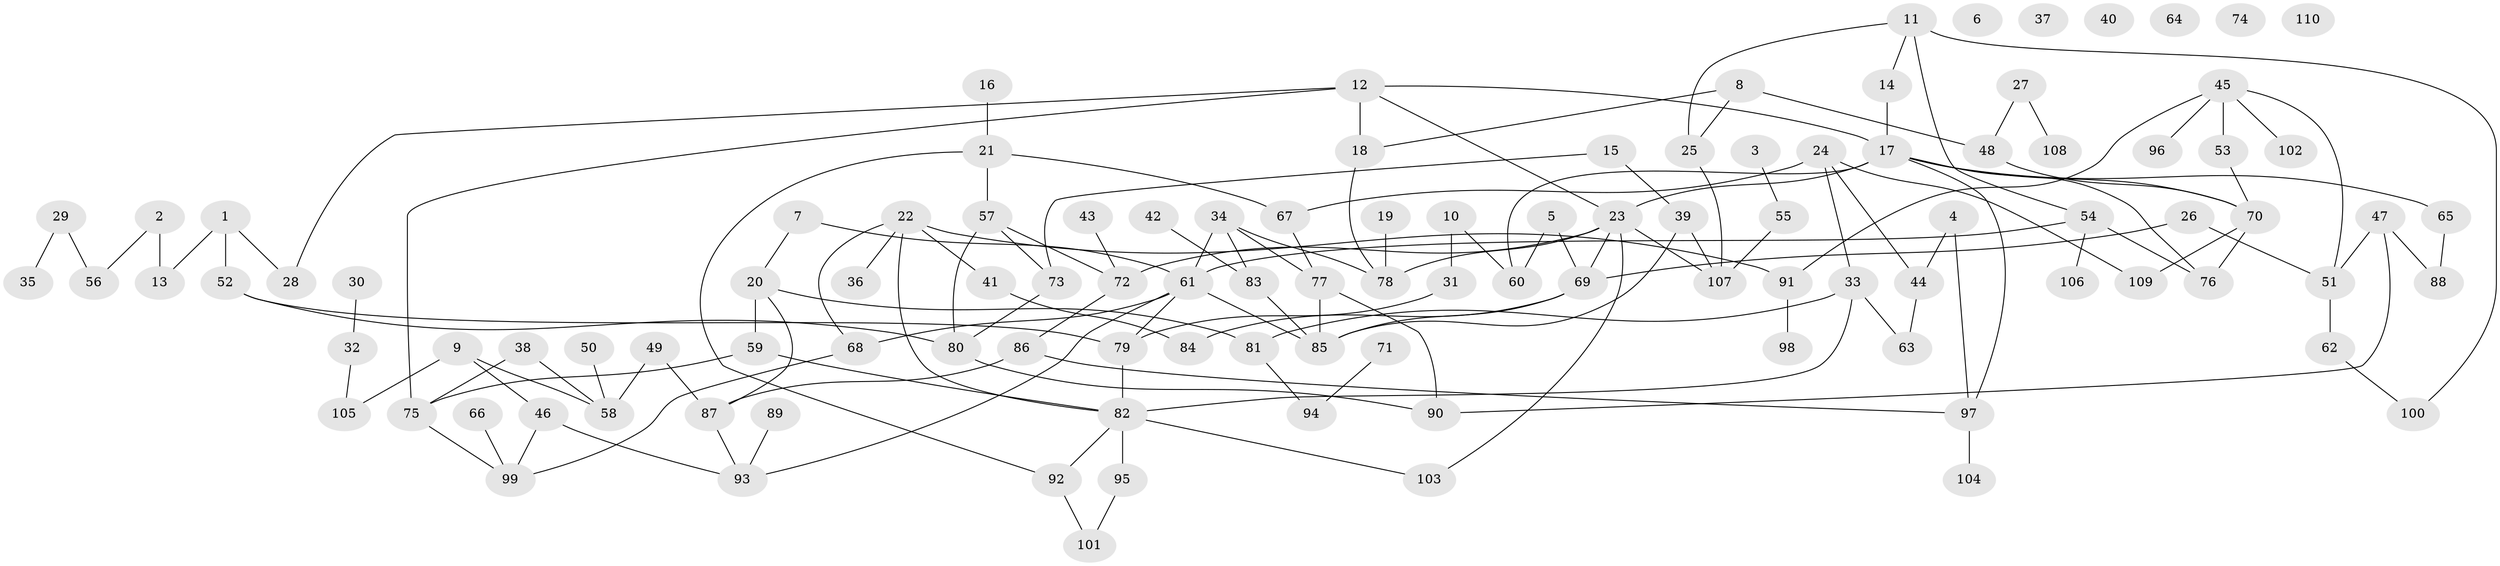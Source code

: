 // Generated by graph-tools (version 1.1) at 2025/00/03/09/25 03:00:53]
// undirected, 110 vertices, 147 edges
graph export_dot {
graph [start="1"]
  node [color=gray90,style=filled];
  1;
  2;
  3;
  4;
  5;
  6;
  7;
  8;
  9;
  10;
  11;
  12;
  13;
  14;
  15;
  16;
  17;
  18;
  19;
  20;
  21;
  22;
  23;
  24;
  25;
  26;
  27;
  28;
  29;
  30;
  31;
  32;
  33;
  34;
  35;
  36;
  37;
  38;
  39;
  40;
  41;
  42;
  43;
  44;
  45;
  46;
  47;
  48;
  49;
  50;
  51;
  52;
  53;
  54;
  55;
  56;
  57;
  58;
  59;
  60;
  61;
  62;
  63;
  64;
  65;
  66;
  67;
  68;
  69;
  70;
  71;
  72;
  73;
  74;
  75;
  76;
  77;
  78;
  79;
  80;
  81;
  82;
  83;
  84;
  85;
  86;
  87;
  88;
  89;
  90;
  91;
  92;
  93;
  94;
  95;
  96;
  97;
  98;
  99;
  100;
  101;
  102;
  103;
  104;
  105;
  106;
  107;
  108;
  109;
  110;
  1 -- 13;
  1 -- 28;
  1 -- 52;
  2 -- 13;
  2 -- 56;
  3 -- 55;
  4 -- 44;
  4 -- 97;
  5 -- 60;
  5 -- 69;
  7 -- 20;
  7 -- 61;
  8 -- 18;
  8 -- 25;
  8 -- 48;
  9 -- 46;
  9 -- 58;
  9 -- 105;
  10 -- 31;
  10 -- 60;
  11 -- 14;
  11 -- 25;
  11 -- 54;
  11 -- 100;
  12 -- 17;
  12 -- 18;
  12 -- 23;
  12 -- 28;
  12 -- 75;
  14 -- 17;
  15 -- 39;
  15 -- 73;
  16 -- 21;
  17 -- 23;
  17 -- 60;
  17 -- 65;
  17 -- 70;
  17 -- 76;
  17 -- 97;
  18 -- 78;
  19 -- 78;
  20 -- 59;
  20 -- 81;
  20 -- 87;
  21 -- 57;
  21 -- 67;
  21 -- 92;
  22 -- 36;
  22 -- 41;
  22 -- 68;
  22 -- 82;
  22 -- 91;
  23 -- 69;
  23 -- 72;
  23 -- 78;
  23 -- 103;
  23 -- 107;
  24 -- 33;
  24 -- 44;
  24 -- 67;
  24 -- 109;
  25 -- 107;
  26 -- 51;
  26 -- 69;
  27 -- 48;
  27 -- 108;
  29 -- 35;
  29 -- 56;
  30 -- 32;
  31 -- 79;
  32 -- 105;
  33 -- 63;
  33 -- 81;
  33 -- 82;
  34 -- 61;
  34 -- 77;
  34 -- 78;
  34 -- 83;
  38 -- 58;
  38 -- 75;
  39 -- 85;
  39 -- 107;
  41 -- 84;
  42 -- 83;
  43 -- 72;
  44 -- 63;
  45 -- 51;
  45 -- 53;
  45 -- 91;
  45 -- 96;
  45 -- 102;
  46 -- 93;
  46 -- 99;
  47 -- 51;
  47 -- 88;
  47 -- 90;
  48 -- 70;
  49 -- 58;
  49 -- 87;
  50 -- 58;
  51 -- 62;
  52 -- 79;
  52 -- 80;
  53 -- 70;
  54 -- 61;
  54 -- 76;
  54 -- 106;
  55 -- 107;
  57 -- 72;
  57 -- 73;
  57 -- 80;
  59 -- 75;
  59 -- 82;
  61 -- 68;
  61 -- 79;
  61 -- 85;
  61 -- 93;
  62 -- 100;
  65 -- 88;
  66 -- 99;
  67 -- 77;
  68 -- 99;
  69 -- 84;
  69 -- 85;
  70 -- 76;
  70 -- 109;
  71 -- 94;
  72 -- 86;
  73 -- 80;
  75 -- 99;
  77 -- 85;
  77 -- 90;
  79 -- 82;
  80 -- 90;
  81 -- 94;
  82 -- 92;
  82 -- 95;
  82 -- 103;
  83 -- 85;
  86 -- 87;
  86 -- 97;
  87 -- 93;
  89 -- 93;
  91 -- 98;
  92 -- 101;
  95 -- 101;
  97 -- 104;
}

